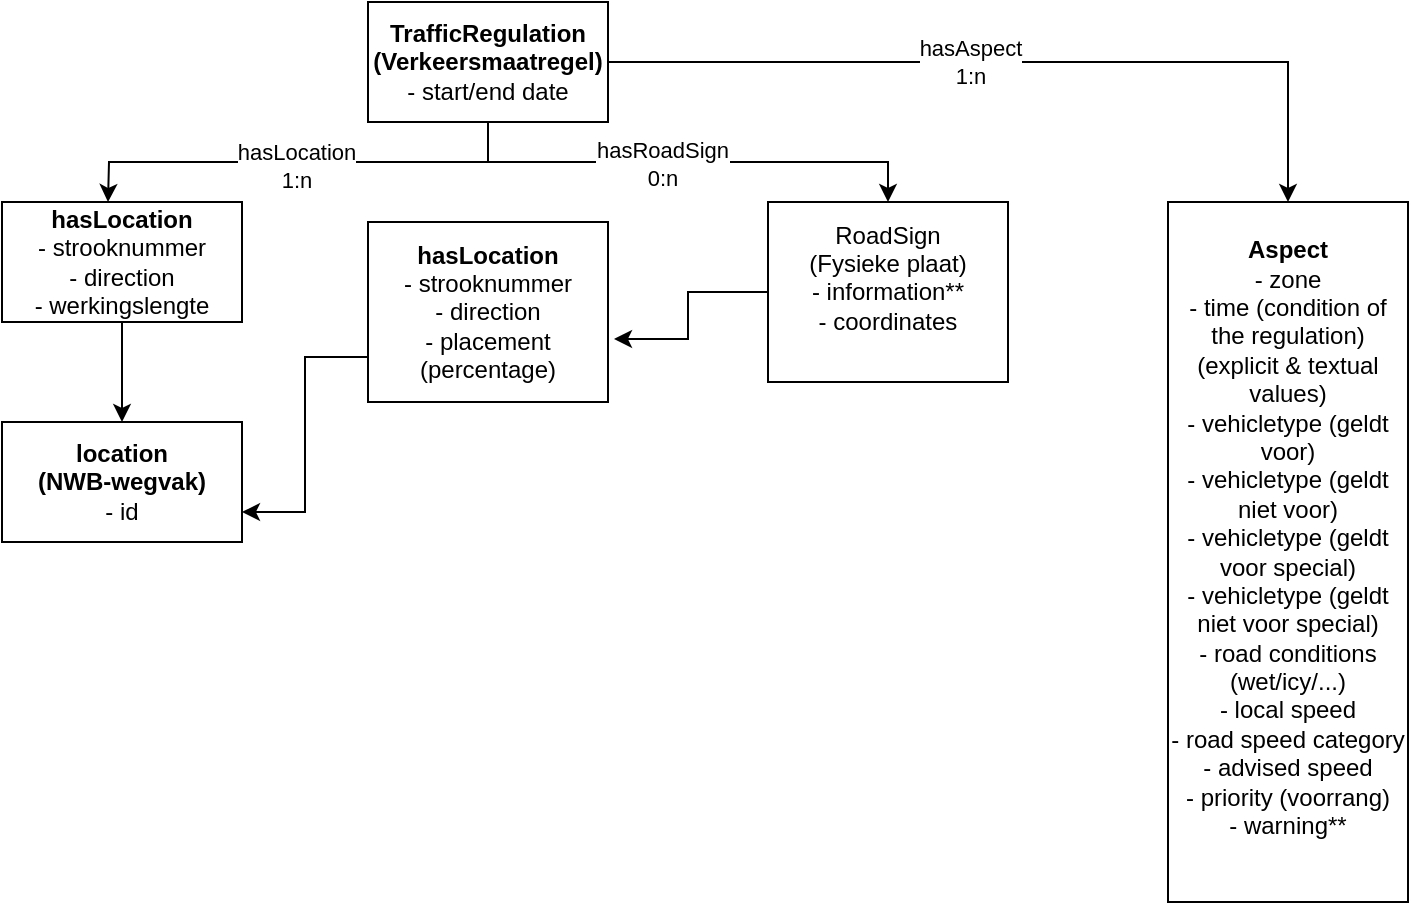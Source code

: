 <mxfile version="24.6.4" type="device">
  <diagram name="Page-1" id="0LnV7ETqTs7hgSCRXFs9">
    <mxGraphModel dx="794" dy="466" grid="1" gridSize="10" guides="1" tooltips="1" connect="1" arrows="1" fold="1" page="1" pageScale="1" pageWidth="850" pageHeight="1100" math="0" shadow="0">
      <root>
        <mxCell id="0" />
        <mxCell id="1" parent="0" />
        <mxCell id="BCpdqVNQJVRz4uYAB1dM-3" style="edgeStyle=orthogonalEdgeStyle;rounded=0;orthogonalLoop=1;jettySize=auto;html=1;exitX=0.5;exitY=1;exitDx=0;exitDy=0;entryX=0.5;entryY=0;entryDx=0;entryDy=0;" edge="1" parent="1" source="BCpdqVNQJVRz4uYAB1dM-1" target="BCpdqVNQJVRz4uYAB1dM-2">
          <mxGeometry relative="1" as="geometry" />
        </mxCell>
        <mxCell id="BCpdqVNQJVRz4uYAB1dM-7" value="&lt;div&gt;hasRoadSign&lt;/div&gt;0:n" style="edgeLabel;html=1;align=center;verticalAlign=middle;resizable=0;points=[];" vertex="1" connectable="0" parent="BCpdqVNQJVRz4uYAB1dM-3">
          <mxGeometry x="-0.111" y="-1" relative="1" as="geometry">
            <mxPoint as="offset" />
          </mxGeometry>
        </mxCell>
        <mxCell id="BCpdqVNQJVRz4uYAB1dM-5" style="edgeStyle=orthogonalEdgeStyle;rounded=0;orthogonalLoop=1;jettySize=auto;html=1;exitX=0.5;exitY=1;exitDx=0;exitDy=0;entryX=0.5;entryY=0;entryDx=0;entryDy=0;" edge="1" parent="1" source="BCpdqVNQJVRz4uYAB1dM-1">
          <mxGeometry relative="1" as="geometry">
            <mxPoint x="210" y="310" as="targetPoint" />
          </mxGeometry>
        </mxCell>
        <mxCell id="BCpdqVNQJVRz4uYAB1dM-6" value="&lt;div&gt;hasLocation&lt;/div&gt;&lt;div&gt;1:n&lt;/div&gt;" style="edgeLabel;html=1;align=center;verticalAlign=middle;resizable=0;points=[];" vertex="1" connectable="0" parent="BCpdqVNQJVRz4uYAB1dM-5">
          <mxGeometry x="0.015" y="2" relative="1" as="geometry">
            <mxPoint as="offset" />
          </mxGeometry>
        </mxCell>
        <mxCell id="BCpdqVNQJVRz4uYAB1dM-34" style="edgeStyle=orthogonalEdgeStyle;rounded=0;orthogonalLoop=1;jettySize=auto;html=1;exitX=1;exitY=0.5;exitDx=0;exitDy=0;entryX=0.5;entryY=0;entryDx=0;entryDy=0;" edge="1" parent="1" source="BCpdqVNQJVRz4uYAB1dM-1" target="BCpdqVNQJVRz4uYAB1dM-32">
          <mxGeometry relative="1" as="geometry">
            <mxPoint x="730" y="280" as="targetPoint" />
          </mxGeometry>
        </mxCell>
        <mxCell id="BCpdqVNQJVRz4uYAB1dM-35" value="&lt;div&gt;hasAspect&lt;/div&gt;&lt;div&gt;1:n&lt;br&gt;&lt;/div&gt;" style="edgeLabel;html=1;align=center;verticalAlign=middle;resizable=0;points=[];" vertex="1" connectable="0" parent="BCpdqVNQJVRz4uYAB1dM-34">
          <mxGeometry x="-0.117" relative="1" as="geometry">
            <mxPoint as="offset" />
          </mxGeometry>
        </mxCell>
        <mxCell id="BCpdqVNQJVRz4uYAB1dM-1" value="&lt;div&gt;&lt;b&gt;TrafficRegulation&lt;/b&gt;&lt;/div&gt;&lt;div&gt;&lt;b&gt;(Verkeersmaatregel)&lt;br&gt;&lt;/b&gt;&lt;/div&gt;&lt;div&gt;- start/end date&lt;br&gt;&lt;/div&gt;" style="rounded=0;whiteSpace=wrap;html=1;" vertex="1" parent="1">
          <mxGeometry x="340" y="210" width="120" height="60" as="geometry" />
        </mxCell>
        <mxCell id="BCpdqVNQJVRz4uYAB1dM-2" value="&lt;div&gt;RoadSign&lt;/div&gt;&lt;div&gt;(Fysieke plaat)&lt;br&gt;&lt;/div&gt;&lt;div&gt;- information**&lt;br&gt;&lt;/div&gt;&lt;div&gt;- coordinates&lt;/div&gt;&lt;div&gt;&lt;br&gt;&lt;/div&gt;" style="rounded=0;whiteSpace=wrap;html=1;" vertex="1" parent="1">
          <mxGeometry x="540" y="310" width="120" height="90" as="geometry" />
        </mxCell>
        <mxCell id="BCpdqVNQJVRz4uYAB1dM-21" style="edgeStyle=orthogonalEdgeStyle;rounded=0;orthogonalLoop=1;jettySize=auto;html=1;exitX=0.5;exitY=1;exitDx=0;exitDy=0;entryX=0.5;entryY=0;entryDx=0;entryDy=0;" edge="1" parent="1" source="BCpdqVNQJVRz4uYAB1dM-22" target="BCpdqVNQJVRz4uYAB1dM-23">
          <mxGeometry relative="1" as="geometry">
            <mxPoint x="226" y="371" as="sourcePoint" />
            <mxPoint x="216" y="441" as="targetPoint" />
          </mxGeometry>
        </mxCell>
        <mxCell id="BCpdqVNQJVRz4uYAB1dM-22" value="&lt;div&gt;&lt;b&gt;hasLocation&lt;/b&gt;&lt;/div&gt;&lt;div&gt;- strooknummer&lt;/div&gt;&lt;div&gt;- direction&lt;/div&gt;&lt;div&gt;- werkingslengte&lt;br&gt;&lt;/div&gt;" style="rounded=0;whiteSpace=wrap;html=1;" vertex="1" parent="1">
          <mxGeometry x="157" y="310" width="120" height="60" as="geometry" />
        </mxCell>
        <mxCell id="BCpdqVNQJVRz4uYAB1dM-23" value="&lt;div&gt;&lt;b&gt;location&lt;/b&gt;&lt;/div&gt;&lt;div&gt;&lt;b&gt;(NWB-wegvak)&lt;/b&gt;&lt;/div&gt;&lt;div&gt;- id&lt;br&gt;&lt;/div&gt;" style="rounded=0;whiteSpace=wrap;html=1;" vertex="1" parent="1">
          <mxGeometry x="157" y="420" width="120" height="60" as="geometry" />
        </mxCell>
        <mxCell id="BCpdqVNQJVRz4uYAB1dM-31" style="edgeStyle=orthogonalEdgeStyle;rounded=0;orthogonalLoop=1;jettySize=auto;html=1;exitX=0;exitY=0.75;exitDx=0;exitDy=0;entryX=1;entryY=0.75;entryDx=0;entryDy=0;" edge="1" parent="1" source="BCpdqVNQJVRz4uYAB1dM-29" target="BCpdqVNQJVRz4uYAB1dM-23">
          <mxGeometry relative="1" as="geometry" />
        </mxCell>
        <mxCell id="BCpdqVNQJVRz4uYAB1dM-29" value="&lt;div&gt;&lt;b&gt;hasLocation&lt;/b&gt;&lt;/div&gt;&lt;div&gt;- strooknummer&lt;/div&gt;&lt;div&gt;- direction&lt;/div&gt;&lt;div&gt;- placement (percentage)&lt;br&gt;&lt;/div&gt;" style="rounded=0;whiteSpace=wrap;html=1;" vertex="1" parent="1">
          <mxGeometry x="340" y="320" width="120" height="90" as="geometry" />
        </mxCell>
        <mxCell id="BCpdqVNQJVRz4uYAB1dM-30" style="edgeStyle=orthogonalEdgeStyle;rounded=0;orthogonalLoop=1;jettySize=auto;html=1;exitX=0;exitY=0.5;exitDx=0;exitDy=0;entryX=1.025;entryY=0.65;entryDx=0;entryDy=0;entryPerimeter=0;" edge="1" parent="1" source="BCpdqVNQJVRz4uYAB1dM-2" target="BCpdqVNQJVRz4uYAB1dM-29">
          <mxGeometry relative="1" as="geometry" />
        </mxCell>
        <mxCell id="BCpdqVNQJVRz4uYAB1dM-32" value="&lt;div&gt;&lt;b&gt;Aspect&lt;/b&gt;&lt;/div&gt;&lt;div&gt;- zone&lt;/div&gt;&lt;div&gt;- time (condition of the regulation) (explicit &amp;amp; textual values)&lt;/div&gt;&lt;div&gt;- vehicletype (geldt voor)&lt;/div&gt;&lt;div&gt;- vehicletype (geldt niet voor)&lt;/div&gt;&lt;div&gt;- vehicletype (geldt voor special)&lt;/div&gt;&lt;div&gt;- vehicletype (geldt niet voor special)&lt;/div&gt;&lt;div&gt;- road conditions (wet/icy/...)&lt;/div&gt;&lt;div&gt;- local speed&lt;/div&gt;&lt;div&gt;- road speed category &lt;br&gt;&lt;/div&gt;&lt;div&gt;- advised speed&lt;/div&gt;&lt;div&gt;- priority (voorrang)&lt;br&gt;&lt;/div&gt;&lt;div&gt;- warning**&lt;/div&gt;&lt;div&gt;&lt;br&gt;&lt;/div&gt;" style="rounded=0;whiteSpace=wrap;html=1;" vertex="1" parent="1">
          <mxGeometry x="740" y="310" width="120" height="350" as="geometry" />
        </mxCell>
      </root>
    </mxGraphModel>
  </diagram>
</mxfile>
